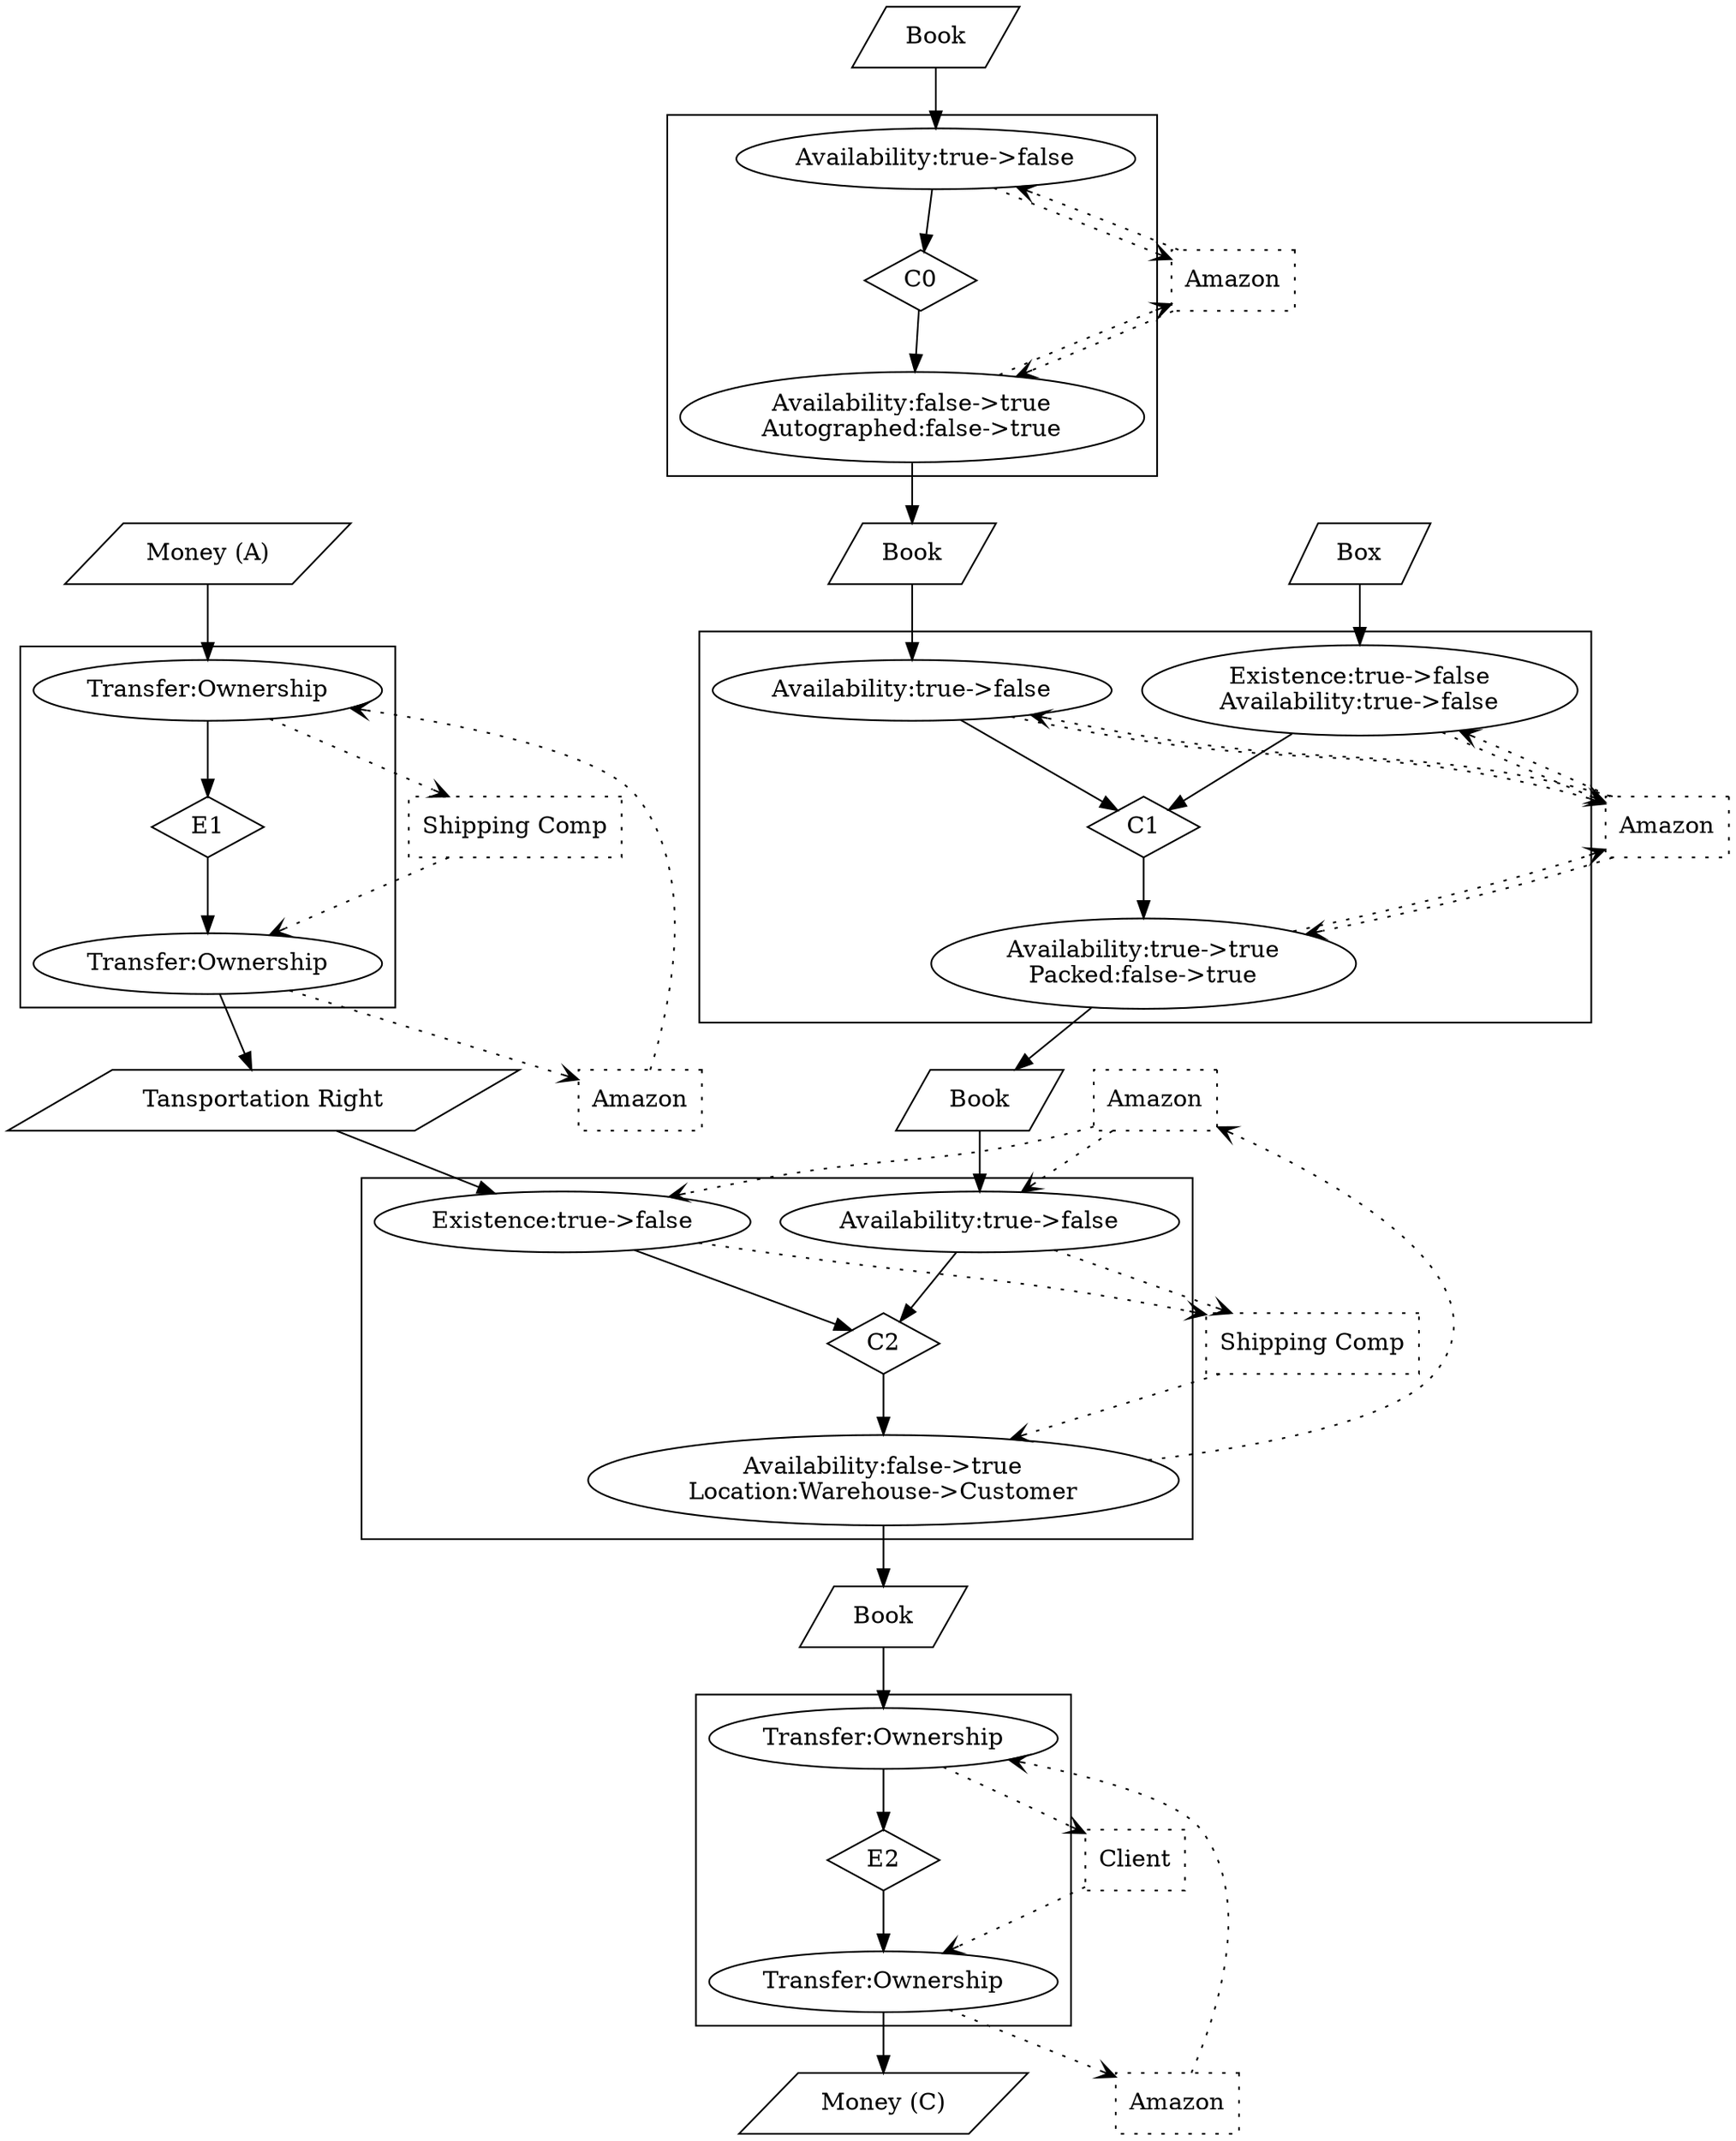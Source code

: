 digraph AmazonShipDeliver {
	compound=true;
	concentrate=true;
	rankdir=TB;
	Ress3 [shape="parallelogram", label="Money (A)"];
	Ress7 [shape="parallelogram", label="Tansportation Right"];
	Ress11 [shape="parallelogram", label="Book"];
	Ress14 [shape="parallelogram", label="Book"];
	Ress20 [shape="parallelogram", label="Box"];
	Ress22 [shape="parallelogram", label="Book"];
	Ress30 [shape="parallelogram", label="Book"];
	Ress37 [shape="parallelogram", label="Money (C)"];

	subgraph cluster0 {
		C1 [shape=diamond, label="E1"];
		DEvt2 [label="Transfer:Ownership"];
		DEvt2 -> C1
		IEvt6 [label="Transfer:Ownership"];
		C1 -> IEvt6
	}
	Ress3 -> DEvt2
	Agent4 [shape=box, label="Amazon", style="dotted"];
	Agent5 [shape=box, label="Shipping Comp", style="dotted"];
	Agent4 -> DEvt2 [style=dotted, arrowhead=vee];
	DEvt2 -> Agent5 [style=dotted, arrowhead=vee];
	IEvt6 -> Ress7
	Agent5 -> IEvt6 [style=dotted, arrowhead=vee];
	IEvt6 -> Agent4 [style=dotted, arrowhead=vee];
	subgraph cluster8 {
		C9 [shape=diamond, label="C0"];
		DEvt10 [label="Availability:true->false"];
		DEvt10 -> C9
		IEvt13 [label="Availability:false->true\nAutographed:false->true"];
		C9 -> IEvt13
	}
	Ress11 -> DEvt10
	Agent12 [shape=box, label="Amazon", style="dotted"];
	Agent12 -> DEvt10 [style=dotted, arrowhead=vee];
	DEvt10 -> Agent12 [style=dotted, arrowhead=vee];
	IEvt13 -> Ress14
	Agent12 -> IEvt13 [style=dotted, arrowhead=vee];
	IEvt13 -> Agent12 [style=dotted, arrowhead=vee];
	subgraph cluster15 {
		C16 [shape=diamond, label="C1"];
		DEvt17 [label="Availability:true->false"];
		DEvt17 -> C16
		DEvt19 [label="Existence:true->false\nAvailability:true->false"];
		DEvt19 -> C16
		IEvt21 [label="Availability:true->true\nPacked:false->true"];
		C16 -> IEvt21
	}
	Ress14 -> DEvt17
	Agent18 [shape=box, label="Amazon", style="dotted"];
	Agent18 -> DEvt17 [style=dotted, arrowhead=vee];
	DEvt17 -> Agent18 [style=dotted, arrowhead=vee];
	Ress20 -> DEvt19
	Agent18 -> DEvt19 [style=dotted, arrowhead=vee];
	DEvt19 -> Agent18 [style=dotted, arrowhead=vee];
	IEvt21 -> Ress22
	Agent18 -> IEvt21 [style=dotted, arrowhead=vee];
	IEvt21 -> Agent18 [style=dotted, arrowhead=vee];
	subgraph cluster23 {
		C24 [shape=diamond, label="C2"];
		DEvt25 [label="Availability:true->false"];
		DEvt25 -> C24
		DEvt28 [label="Existence:true->false"];
		DEvt28 -> C24
		IEvt29 [label="Availability:false->true\nLocation:Warehouse->Customer"];
		C24 -> IEvt29
	}
	Ress22 -> DEvt25
	Agent26 [shape=box, label="Amazon", style="dotted"];
	Agent27 [shape=box, label="Shipping Comp", style="dotted"];
	Agent26 -> DEvt25 [style=dotted, arrowhead=vee];
	DEvt25 -> Agent27 [style=dotted, arrowhead=vee];
	Ress7 -> DEvt28
	Agent26 -> DEvt28 [style=dotted, arrowhead=vee];
	DEvt28 -> Agent27 [style=dotted, arrowhead=vee];
	IEvt29 -> Ress30
	Agent27 -> IEvt29 [style=dotted, arrowhead=vee];
	IEvt29 -> Agent26 [style=dotted, arrowhead=vee];
	subgraph cluster31 {
		C32 [shape=diamond, label="E2"];
		DEvt33 [label="Transfer:Ownership"];
		DEvt33 -> C32
		IEvt36 [label="Transfer:Ownership"];
		C32 -> IEvt36
	}
	Ress30 -> DEvt33
	Agent34 [shape=box, label="Amazon", style="dotted"];
	Agent35 [shape=box, label="Client", style="dotted"];
	Agent34 -> DEvt33 [style=dotted, arrowhead=vee];
	DEvt33 -> Agent35 [style=dotted, arrowhead=vee];
	IEvt36 -> Ress37
	Agent35 -> IEvt36 [style=dotted, arrowhead=vee];
	IEvt36 -> Agent34 [style=dotted, arrowhead=vee];

}

